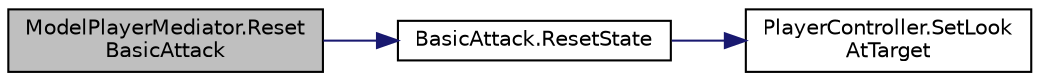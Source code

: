 digraph "ModelPlayerMediator.ResetBasicAttack"
{
 // INTERACTIVE_SVG=YES
 // LATEX_PDF_SIZE
  bgcolor="transparent";
  edge [fontname="Helvetica",fontsize="10",labelfontname="Helvetica",labelfontsize="10"];
  node [fontname="Helvetica",fontsize="10",shape=record];
  rankdir="LR";
  Node1 [label="ModelPlayerMediator.Reset\lBasicAttack",height=0.2,width=0.4,color="black", fillcolor="grey75", style="filled", fontcolor="black",tooltip=" "];
  Node1 -> Node2 [color="midnightblue",fontsize="10",style="solid",fontname="Helvetica"];
  Node2 [label="BasicAttack.ResetState",height=0.2,width=0.4,color="black",URL="$class_basic_attack.html#a965a4cbb50653a0b2ed02e8bf1f88433",tooltip=" "];
  Node2 -> Node3 [color="midnightblue",fontsize="10",style="solid",fontname="Helvetica"];
  Node3 [label="PlayerController.SetLook\lAtTarget",height=0.2,width=0.4,color="black",URL="$class_player_controller.html#a36323c07b7cd9e0ccab9c8016611827c",tooltip="The player will look at the position of this Transform."];
}
